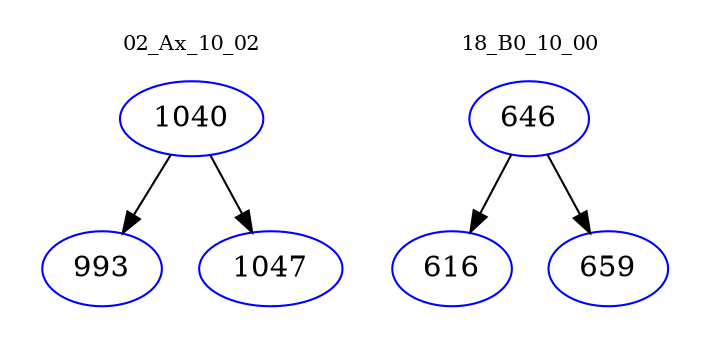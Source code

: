 digraph{
subgraph cluster_0 {
color = white
label = "02_Ax_10_02";
fontsize=10;
T0_1040 [label="1040", color="blue"]
T0_1040 -> T0_993 [color="black"]
T0_993 [label="993", color="blue"]
T0_1040 -> T0_1047 [color="black"]
T0_1047 [label="1047", color="blue"]
}
subgraph cluster_1 {
color = white
label = "18_B0_10_00";
fontsize=10;
T1_646 [label="646", color="blue"]
T1_646 -> T1_616 [color="black"]
T1_616 [label="616", color="blue"]
T1_646 -> T1_659 [color="black"]
T1_659 [label="659", color="blue"]
}
}
